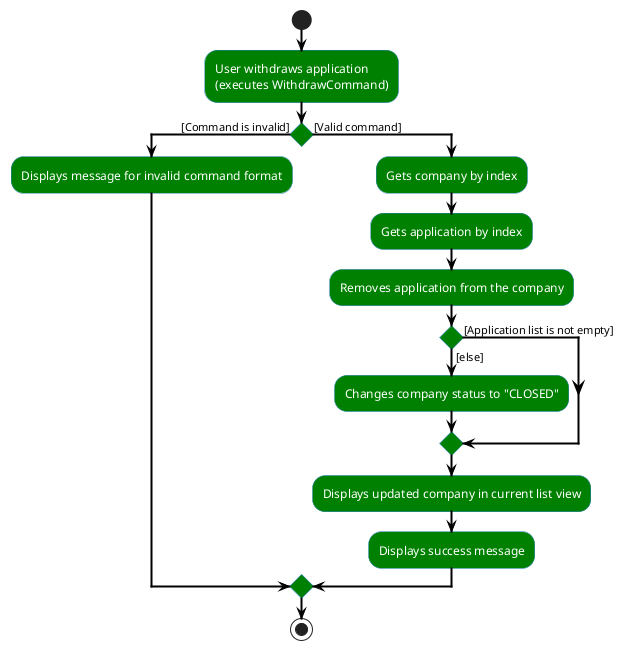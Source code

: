 @startuml
skinparam {
  backgroundColor white
  ArrowColor black
  ArrowThickness 2
  ActivityBackgroundColor green
  ActivityBorderColor #2980B9
  ActivityFontColor white
}
start
:User withdraws application\n(executes WithdrawCommand);

if () then ([Command is invalid])
    :Displays message for invalid command format;
else ([Valid command])
    :Gets company by index;

    :Gets application by index;

    :Removes application from the company;

    if () then ([else])
        :Changes company status to "CLOSED";
    else ([Application list is not empty])
    endif
    :Displays updated company in current list view;
    :Displays success message;

endif

stop
@enduml
